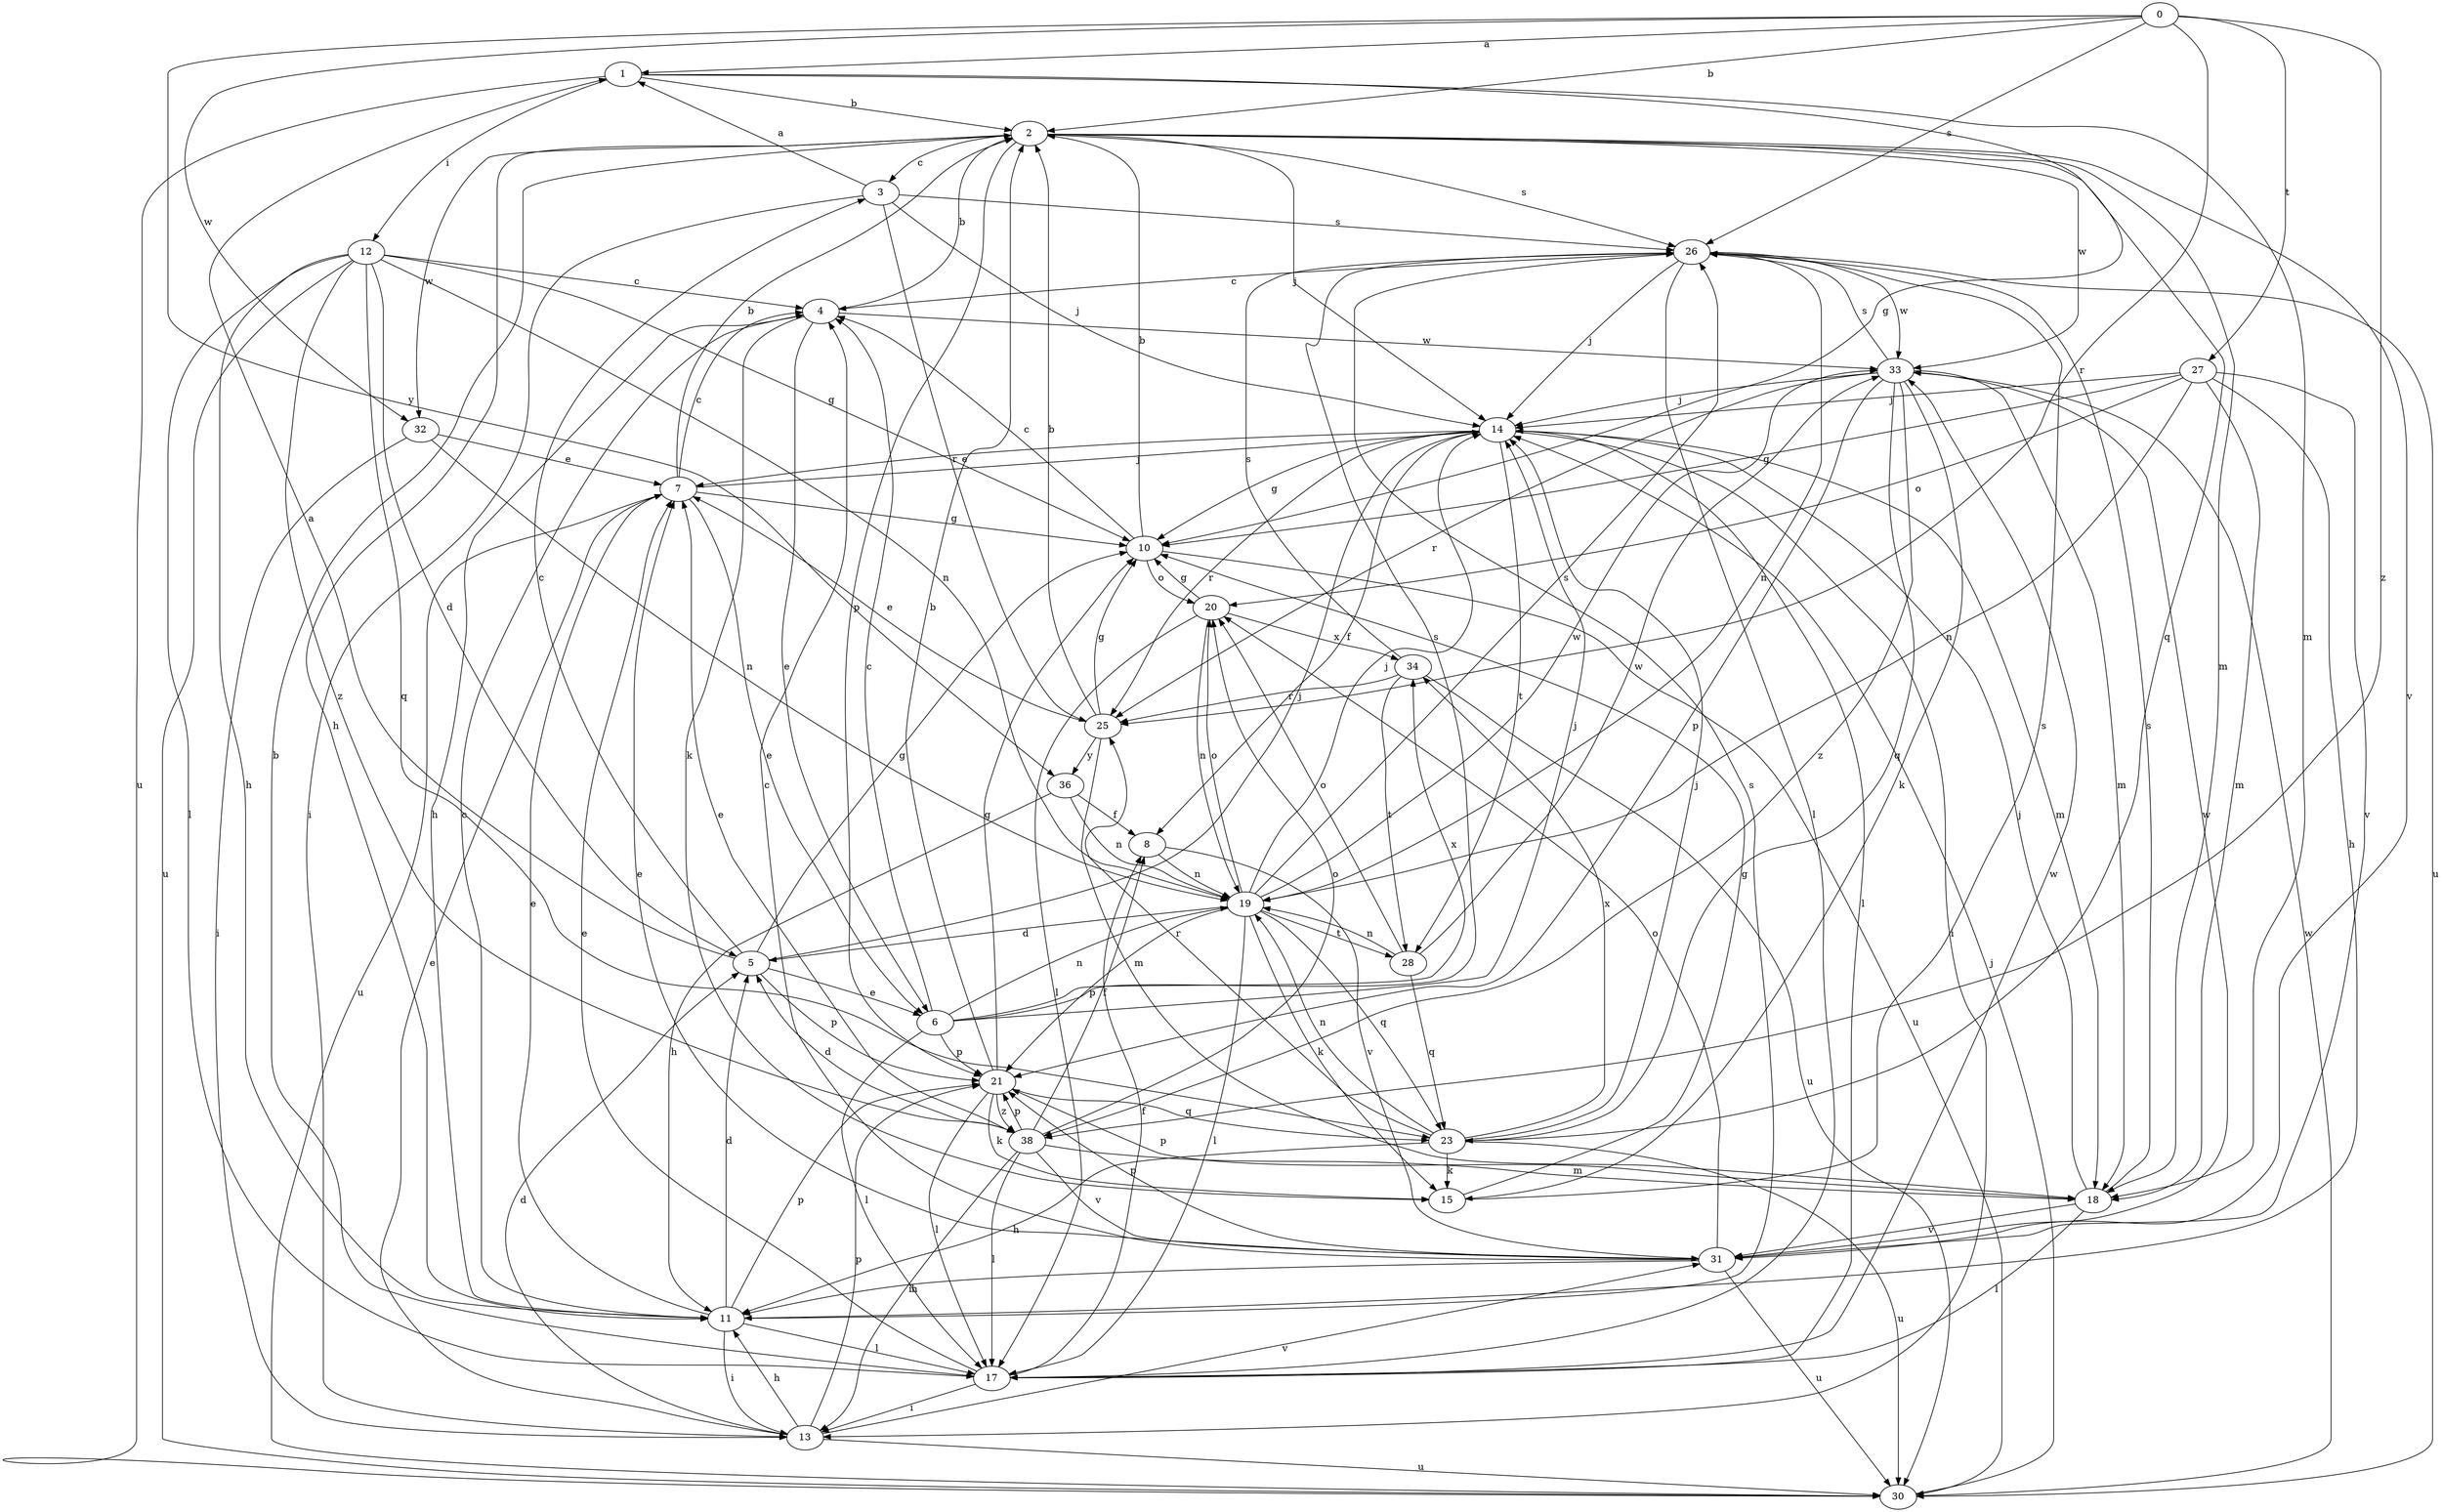 strict digraph  {
0;
1;
2;
3;
4;
5;
6;
7;
8;
10;
11;
12;
13;
14;
15;
17;
18;
19;
20;
21;
23;
25;
26;
27;
28;
30;
31;
32;
33;
34;
36;
38;
0 -> 1  [label=a];
0 -> 2  [label=b];
0 -> 25  [label=r];
0 -> 26  [label=s];
0 -> 27  [label=t];
0 -> 32  [label=w];
0 -> 36  [label=y];
0 -> 38  [label=z];
1 -> 2  [label=b];
1 -> 10  [label=g];
1 -> 12  [label=i];
1 -> 18  [label=m];
1 -> 30  [label=u];
2 -> 3  [label=c];
2 -> 11  [label=h];
2 -> 14  [label=j];
2 -> 18  [label=m];
2 -> 21  [label=p];
2 -> 23  [label=q];
2 -> 26  [label=s];
2 -> 31  [label=v];
2 -> 32  [label=w];
2 -> 33  [label=w];
3 -> 1  [label=a];
3 -> 13  [label=i];
3 -> 14  [label=j];
3 -> 25  [label=r];
3 -> 26  [label=s];
4 -> 2  [label=b];
4 -> 6  [label=e];
4 -> 11  [label=h];
4 -> 15  [label=k];
4 -> 33  [label=w];
5 -> 1  [label=a];
5 -> 3  [label=c];
5 -> 6  [label=e];
5 -> 10  [label=g];
5 -> 14  [label=j];
5 -> 21  [label=p];
6 -> 4  [label=c];
6 -> 14  [label=j];
6 -> 17  [label=l];
6 -> 19  [label=n];
6 -> 21  [label=p];
6 -> 26  [label=s];
6 -> 34  [label=x];
7 -> 2  [label=b];
7 -> 4  [label=c];
7 -> 6  [label=e];
7 -> 10  [label=g];
7 -> 14  [label=j];
7 -> 30  [label=u];
8 -> 19  [label=n];
8 -> 31  [label=v];
10 -> 2  [label=b];
10 -> 4  [label=c];
10 -> 20  [label=o];
10 -> 30  [label=u];
11 -> 4  [label=c];
11 -> 5  [label=d];
11 -> 7  [label=e];
11 -> 13  [label=i];
11 -> 17  [label=l];
11 -> 21  [label=p];
11 -> 26  [label=s];
12 -> 4  [label=c];
12 -> 5  [label=d];
12 -> 10  [label=g];
12 -> 11  [label=h];
12 -> 17  [label=l];
12 -> 19  [label=n];
12 -> 23  [label=q];
12 -> 30  [label=u];
12 -> 38  [label=z];
13 -> 5  [label=d];
13 -> 7  [label=e];
13 -> 11  [label=h];
13 -> 21  [label=p];
13 -> 30  [label=u];
13 -> 31  [label=v];
14 -> 7  [label=e];
14 -> 8  [label=f];
14 -> 10  [label=g];
14 -> 13  [label=i];
14 -> 17  [label=l];
14 -> 18  [label=m];
14 -> 25  [label=r];
14 -> 28  [label=t];
15 -> 10  [label=g];
15 -> 26  [label=s];
17 -> 2  [label=b];
17 -> 7  [label=e];
17 -> 8  [label=f];
17 -> 13  [label=i];
17 -> 33  [label=w];
18 -> 14  [label=j];
18 -> 17  [label=l];
18 -> 21  [label=p];
18 -> 26  [label=s];
18 -> 31  [label=v];
19 -> 5  [label=d];
19 -> 14  [label=j];
19 -> 15  [label=k];
19 -> 17  [label=l];
19 -> 20  [label=o];
19 -> 21  [label=p];
19 -> 23  [label=q];
19 -> 26  [label=s];
19 -> 28  [label=t];
19 -> 33  [label=w];
20 -> 10  [label=g];
20 -> 17  [label=l];
20 -> 19  [label=n];
20 -> 34  [label=x];
21 -> 2  [label=b];
21 -> 10  [label=g];
21 -> 15  [label=k];
21 -> 17  [label=l];
21 -> 23  [label=q];
21 -> 38  [label=z];
23 -> 11  [label=h];
23 -> 14  [label=j];
23 -> 15  [label=k];
23 -> 19  [label=n];
23 -> 25  [label=r];
23 -> 30  [label=u];
23 -> 34  [label=x];
25 -> 2  [label=b];
25 -> 7  [label=e];
25 -> 10  [label=g];
25 -> 18  [label=m];
25 -> 36  [label=y];
26 -> 4  [label=c];
26 -> 14  [label=j];
26 -> 17  [label=l];
26 -> 19  [label=n];
26 -> 30  [label=u];
26 -> 33  [label=w];
27 -> 10  [label=g];
27 -> 11  [label=h];
27 -> 14  [label=j];
27 -> 18  [label=m];
27 -> 19  [label=n];
27 -> 20  [label=o];
27 -> 31  [label=v];
28 -> 19  [label=n];
28 -> 20  [label=o];
28 -> 23  [label=q];
28 -> 33  [label=w];
30 -> 14  [label=j];
30 -> 33  [label=w];
31 -> 4  [label=c];
31 -> 7  [label=e];
31 -> 11  [label=h];
31 -> 20  [label=o];
31 -> 21  [label=p];
31 -> 30  [label=u];
31 -> 33  [label=w];
32 -> 7  [label=e];
32 -> 13  [label=i];
32 -> 19  [label=n];
33 -> 14  [label=j];
33 -> 15  [label=k];
33 -> 18  [label=m];
33 -> 21  [label=p];
33 -> 23  [label=q];
33 -> 25  [label=r];
33 -> 26  [label=s];
33 -> 38  [label=z];
34 -> 25  [label=r];
34 -> 26  [label=s];
34 -> 28  [label=t];
34 -> 30  [label=u];
36 -> 8  [label=f];
36 -> 11  [label=h];
36 -> 19  [label=n];
38 -> 5  [label=d];
38 -> 7  [label=e];
38 -> 8  [label=f];
38 -> 13  [label=i];
38 -> 17  [label=l];
38 -> 18  [label=m];
38 -> 20  [label=o];
38 -> 21  [label=p];
38 -> 31  [label=v];
}
